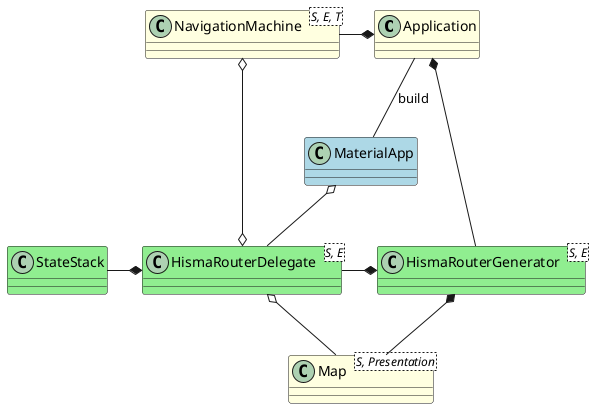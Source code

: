@startuml hisma_flutter_class_diagram
!$flutter = LightBlue
!$hisma_flutter = LightGreen
!$app = LightYellow


class Application #$app
class NavigationMachine<S, E, T> #$app
class HismaRouterDelegate<S, E> #$hisma_flutter
class HismaRouterGenerator<S, E> #$hisma_flutter
class Map<S, Presentation> #$app
class MaterialApp #$flutter
class StateStack #$hisma_flutter

Application -- MaterialApp : build
NavigationMachine -* Application
Application *-- HismaRouterGenerator

MaterialApp o-- HismaRouterDelegate

NavigationMachine o--o HismaRouterDelegate

HismaRouterDelegate -* HismaRouterGenerator

HismaRouterGenerator *-- Map
HismaRouterDelegate o-- Map

StateStack -* HismaRouterDelegate  

@enduml
